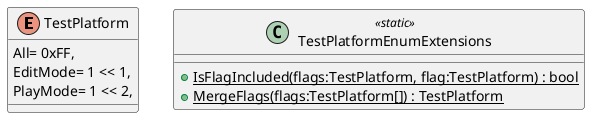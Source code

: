 @startuml
enum TestPlatform {
    All= 0xFF,
    EditMode= 1 << 1,
    PlayMode= 1 << 2,
}
class TestPlatformEnumExtensions <<static>> {
    + {static} IsFlagIncluded(flags:TestPlatform, flag:TestPlatform) : bool
    + {static} MergeFlags(flags:TestPlatform[]) : TestPlatform
}
@enduml
